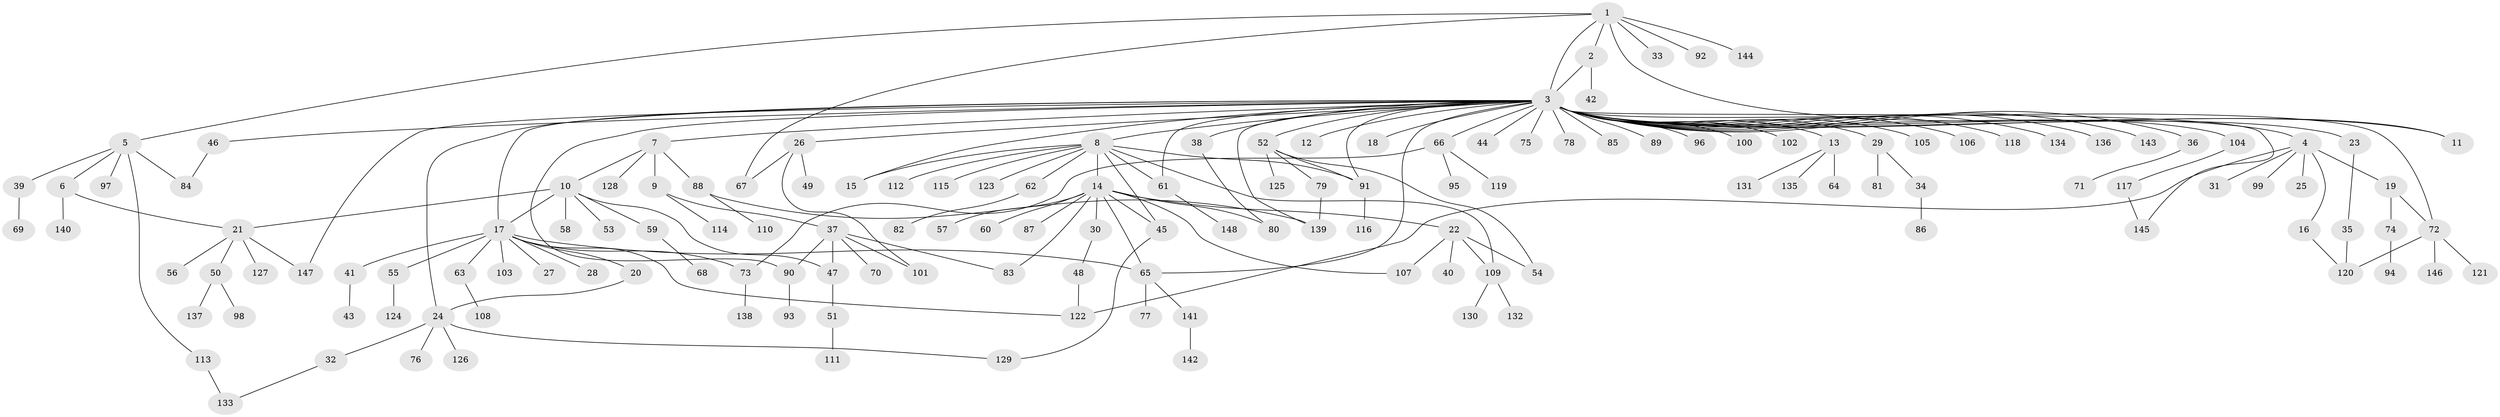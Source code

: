 // Generated by graph-tools (version 1.1) at 2025/47/03/09/25 04:47:46]
// undirected, 148 vertices, 181 edges
graph export_dot {
graph [start="1"]
  node [color=gray90,style=filled];
  1;
  2;
  3;
  4;
  5;
  6;
  7;
  8;
  9;
  10;
  11;
  12;
  13;
  14;
  15;
  16;
  17;
  18;
  19;
  20;
  21;
  22;
  23;
  24;
  25;
  26;
  27;
  28;
  29;
  30;
  31;
  32;
  33;
  34;
  35;
  36;
  37;
  38;
  39;
  40;
  41;
  42;
  43;
  44;
  45;
  46;
  47;
  48;
  49;
  50;
  51;
  52;
  53;
  54;
  55;
  56;
  57;
  58;
  59;
  60;
  61;
  62;
  63;
  64;
  65;
  66;
  67;
  68;
  69;
  70;
  71;
  72;
  73;
  74;
  75;
  76;
  77;
  78;
  79;
  80;
  81;
  82;
  83;
  84;
  85;
  86;
  87;
  88;
  89;
  90;
  91;
  92;
  93;
  94;
  95;
  96;
  97;
  98;
  99;
  100;
  101;
  102;
  103;
  104;
  105;
  106;
  107;
  108;
  109;
  110;
  111;
  112;
  113;
  114;
  115;
  116;
  117;
  118;
  119;
  120;
  121;
  122;
  123;
  124;
  125;
  126;
  127;
  128;
  129;
  130;
  131;
  132;
  133;
  134;
  135;
  136;
  137;
  138;
  139;
  140;
  141;
  142;
  143;
  144;
  145;
  146;
  147;
  148;
  1 -- 2;
  1 -- 3;
  1 -- 5;
  1 -- 11;
  1 -- 33;
  1 -- 67;
  1 -- 92;
  1 -- 144;
  2 -- 3;
  2 -- 42;
  3 -- 4;
  3 -- 7;
  3 -- 8;
  3 -- 11;
  3 -- 12;
  3 -- 13;
  3 -- 15;
  3 -- 17;
  3 -- 18;
  3 -- 23;
  3 -- 24;
  3 -- 26;
  3 -- 29;
  3 -- 36;
  3 -- 38;
  3 -- 44;
  3 -- 46;
  3 -- 52;
  3 -- 61;
  3 -- 65;
  3 -- 66;
  3 -- 72;
  3 -- 75;
  3 -- 78;
  3 -- 85;
  3 -- 89;
  3 -- 90;
  3 -- 91;
  3 -- 96;
  3 -- 100;
  3 -- 102;
  3 -- 104;
  3 -- 105;
  3 -- 106;
  3 -- 118;
  3 -- 134;
  3 -- 136;
  3 -- 139;
  3 -- 143;
  3 -- 145;
  3 -- 147;
  4 -- 16;
  4 -- 19;
  4 -- 25;
  4 -- 31;
  4 -- 99;
  4 -- 122;
  5 -- 6;
  5 -- 39;
  5 -- 84;
  5 -- 97;
  5 -- 113;
  6 -- 21;
  6 -- 140;
  7 -- 9;
  7 -- 10;
  7 -- 88;
  7 -- 128;
  8 -- 14;
  8 -- 15;
  8 -- 45;
  8 -- 61;
  8 -- 62;
  8 -- 91;
  8 -- 109;
  8 -- 112;
  8 -- 115;
  8 -- 123;
  9 -- 37;
  9 -- 114;
  10 -- 17;
  10 -- 21;
  10 -- 47;
  10 -- 53;
  10 -- 58;
  10 -- 59;
  13 -- 64;
  13 -- 131;
  13 -- 135;
  14 -- 22;
  14 -- 30;
  14 -- 45;
  14 -- 57;
  14 -- 60;
  14 -- 65;
  14 -- 80;
  14 -- 83;
  14 -- 87;
  14 -- 107;
  16 -- 120;
  17 -- 20;
  17 -- 27;
  17 -- 28;
  17 -- 41;
  17 -- 55;
  17 -- 63;
  17 -- 65;
  17 -- 73;
  17 -- 103;
  17 -- 122;
  19 -- 72;
  19 -- 74;
  20 -- 24;
  21 -- 50;
  21 -- 56;
  21 -- 127;
  21 -- 147;
  22 -- 40;
  22 -- 54;
  22 -- 107;
  22 -- 109;
  23 -- 35;
  24 -- 32;
  24 -- 76;
  24 -- 126;
  24 -- 129;
  26 -- 49;
  26 -- 67;
  26 -- 101;
  29 -- 34;
  29 -- 81;
  30 -- 48;
  32 -- 133;
  34 -- 86;
  35 -- 120;
  36 -- 71;
  37 -- 47;
  37 -- 70;
  37 -- 83;
  37 -- 90;
  37 -- 101;
  38 -- 80;
  39 -- 69;
  41 -- 43;
  45 -- 129;
  46 -- 84;
  47 -- 51;
  48 -- 122;
  50 -- 98;
  50 -- 137;
  51 -- 111;
  52 -- 54;
  52 -- 79;
  52 -- 91;
  52 -- 125;
  55 -- 124;
  59 -- 68;
  61 -- 148;
  62 -- 82;
  63 -- 108;
  65 -- 77;
  65 -- 141;
  66 -- 73;
  66 -- 95;
  66 -- 119;
  72 -- 120;
  72 -- 121;
  72 -- 146;
  73 -- 138;
  74 -- 94;
  79 -- 139;
  88 -- 110;
  88 -- 139;
  90 -- 93;
  91 -- 116;
  104 -- 117;
  109 -- 130;
  109 -- 132;
  113 -- 133;
  117 -- 145;
  141 -- 142;
}
